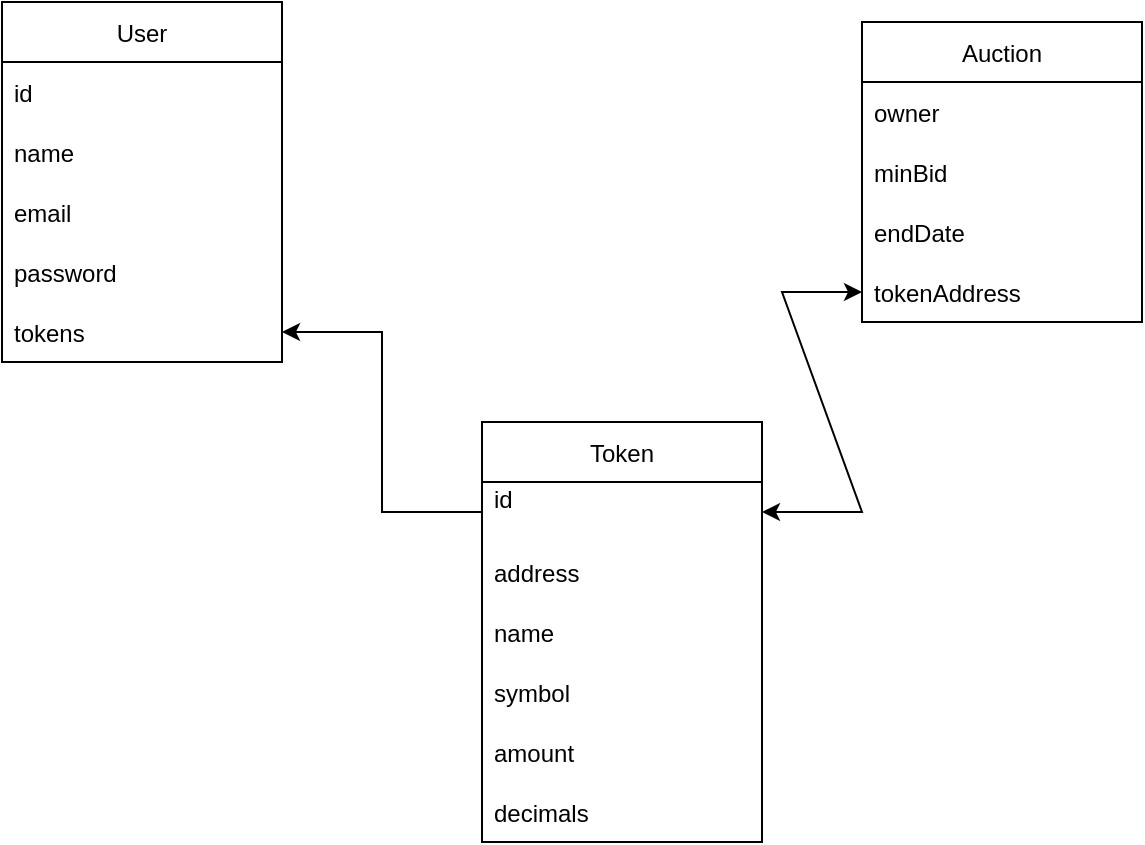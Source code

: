<mxfile version="20.0.1" type="github">
  <diagram id="C5RBs43oDa-KdzZeNtuy" name="Page-1">
    <mxGraphModel dx="673" dy="483" grid="1" gridSize="10" guides="1" tooltips="1" connect="1" arrows="1" fold="1" page="1" pageScale="1" pageWidth="827" pageHeight="1169" math="0" shadow="0">
      <root>
        <mxCell id="WIyWlLk6GJQsqaUBKTNV-0" />
        <mxCell id="WIyWlLk6GJQsqaUBKTNV-1" parent="WIyWlLk6GJQsqaUBKTNV-0" />
        <mxCell id="5jCNoOH-kz062f6Iwcz8-1" value="User" style="swimlane;fontStyle=0;childLayout=stackLayout;horizontal=1;startSize=30;horizontalStack=0;resizeParent=1;resizeParentMax=0;resizeLast=0;collapsible=1;marginBottom=0;" vertex="1" parent="WIyWlLk6GJQsqaUBKTNV-1">
          <mxGeometry x="90" y="100" width="140" height="180" as="geometry" />
        </mxCell>
        <mxCell id="5jCNoOH-kz062f6Iwcz8-2" value="id" style="text;strokeColor=none;fillColor=none;align=left;verticalAlign=middle;spacingLeft=4;spacingRight=4;overflow=hidden;points=[[0,0.5],[1,0.5]];portConstraint=eastwest;rotatable=0;" vertex="1" parent="5jCNoOH-kz062f6Iwcz8-1">
          <mxGeometry y="30" width="140" height="30" as="geometry" />
        </mxCell>
        <mxCell id="5jCNoOH-kz062f6Iwcz8-20" value="name" style="text;strokeColor=none;fillColor=none;align=left;verticalAlign=middle;spacingLeft=4;spacingRight=4;overflow=hidden;points=[[0,0.5],[1,0.5]];portConstraint=eastwest;rotatable=0;" vertex="1" parent="5jCNoOH-kz062f6Iwcz8-1">
          <mxGeometry y="60" width="140" height="30" as="geometry" />
        </mxCell>
        <mxCell id="5jCNoOH-kz062f6Iwcz8-21" value="email" style="text;strokeColor=none;fillColor=none;align=left;verticalAlign=middle;spacingLeft=4;spacingRight=4;overflow=hidden;points=[[0,0.5],[1,0.5]];portConstraint=eastwest;rotatable=0;" vertex="1" parent="5jCNoOH-kz062f6Iwcz8-1">
          <mxGeometry y="90" width="140" height="30" as="geometry" />
        </mxCell>
        <mxCell id="5jCNoOH-kz062f6Iwcz8-3" value="password" style="text;strokeColor=none;fillColor=none;align=left;verticalAlign=middle;spacingLeft=4;spacingRight=4;overflow=hidden;points=[[0,0.5],[1,0.5]];portConstraint=eastwest;rotatable=0;" vertex="1" parent="5jCNoOH-kz062f6Iwcz8-1">
          <mxGeometry y="120" width="140" height="30" as="geometry" />
        </mxCell>
        <mxCell id="5jCNoOH-kz062f6Iwcz8-4" value="tokens" style="text;strokeColor=none;fillColor=none;align=left;verticalAlign=middle;spacingLeft=4;spacingRight=4;overflow=hidden;points=[[0,0.5],[1,0.5]];portConstraint=eastwest;rotatable=0;" vertex="1" parent="5jCNoOH-kz062f6Iwcz8-1">
          <mxGeometry y="150" width="140" height="30" as="geometry" />
        </mxCell>
        <mxCell id="5jCNoOH-kz062f6Iwcz8-5" value="Auction" style="swimlane;fontStyle=0;childLayout=stackLayout;horizontal=1;startSize=30;horizontalStack=0;resizeParent=1;resizeParentMax=0;resizeLast=0;collapsible=1;marginBottom=0;" vertex="1" parent="WIyWlLk6GJQsqaUBKTNV-1">
          <mxGeometry x="520" y="110" width="140" height="150" as="geometry" />
        </mxCell>
        <mxCell id="5jCNoOH-kz062f6Iwcz8-6" value="owner" style="text;strokeColor=none;fillColor=none;align=left;verticalAlign=middle;spacingLeft=4;spacingRight=4;overflow=hidden;points=[[0,0.5],[1,0.5]];portConstraint=eastwest;rotatable=0;" vertex="1" parent="5jCNoOH-kz062f6Iwcz8-5">
          <mxGeometry y="30" width="140" height="30" as="geometry" />
        </mxCell>
        <mxCell id="5jCNoOH-kz062f6Iwcz8-7" value="minBid" style="text;strokeColor=none;fillColor=none;align=left;verticalAlign=middle;spacingLeft=4;spacingRight=4;overflow=hidden;points=[[0,0.5],[1,0.5]];portConstraint=eastwest;rotatable=0;" vertex="1" parent="5jCNoOH-kz062f6Iwcz8-5">
          <mxGeometry y="60" width="140" height="30" as="geometry" />
        </mxCell>
        <mxCell id="5jCNoOH-kz062f6Iwcz8-17" value="endDate" style="text;strokeColor=none;fillColor=none;align=left;verticalAlign=middle;spacingLeft=4;spacingRight=4;overflow=hidden;points=[[0,0.5],[1,0.5]];portConstraint=eastwest;rotatable=0;" vertex="1" parent="5jCNoOH-kz062f6Iwcz8-5">
          <mxGeometry y="90" width="140" height="30" as="geometry" />
        </mxCell>
        <mxCell id="5jCNoOH-kz062f6Iwcz8-8" value="tokenAddress" style="text;strokeColor=none;fillColor=none;align=left;verticalAlign=middle;spacingLeft=4;spacingRight=4;overflow=hidden;points=[[0,0.5],[1,0.5]];portConstraint=eastwest;rotatable=0;" vertex="1" parent="5jCNoOH-kz062f6Iwcz8-5">
          <mxGeometry y="120" width="140" height="30" as="geometry" />
        </mxCell>
        <mxCell id="5jCNoOH-kz062f6Iwcz8-9" value="Token" style="swimlane;fontStyle=0;childLayout=stackLayout;horizontal=1;startSize=30;horizontalStack=0;resizeParent=1;resizeParentMax=0;resizeLast=0;collapsible=1;marginBottom=0;" vertex="1" parent="WIyWlLk6GJQsqaUBKTNV-1">
          <mxGeometry x="330" y="310" width="140" height="210" as="geometry" />
        </mxCell>
        <mxCell id="5jCNoOH-kz062f6Iwcz8-18" value="id&#xa;" style="text;strokeColor=none;fillColor=none;align=left;verticalAlign=middle;spacingLeft=4;spacingRight=4;overflow=hidden;points=[[0,0.5],[1,0.5]];portConstraint=eastwest;rotatable=0;" vertex="1" parent="5jCNoOH-kz062f6Iwcz8-9">
          <mxGeometry y="30" width="140" height="30" as="geometry" />
        </mxCell>
        <mxCell id="5jCNoOH-kz062f6Iwcz8-19" value="address" style="text;strokeColor=none;fillColor=none;align=left;verticalAlign=middle;spacingLeft=4;spacingRight=4;overflow=hidden;points=[[0,0.5],[1,0.5]];portConstraint=eastwest;rotatable=0;" vertex="1" parent="5jCNoOH-kz062f6Iwcz8-9">
          <mxGeometry y="60" width="140" height="30" as="geometry" />
        </mxCell>
        <mxCell id="5jCNoOH-kz062f6Iwcz8-10" value="name" style="text;strokeColor=none;fillColor=none;align=left;verticalAlign=middle;spacingLeft=4;spacingRight=4;overflow=hidden;points=[[0,0.5],[1,0.5]];portConstraint=eastwest;rotatable=0;" vertex="1" parent="5jCNoOH-kz062f6Iwcz8-9">
          <mxGeometry y="90" width="140" height="30" as="geometry" />
        </mxCell>
        <mxCell id="5jCNoOH-kz062f6Iwcz8-11" value="symbol" style="text;strokeColor=none;fillColor=none;align=left;verticalAlign=middle;spacingLeft=4;spacingRight=4;overflow=hidden;points=[[0,0.5],[1,0.5]];portConstraint=eastwest;rotatable=0;" vertex="1" parent="5jCNoOH-kz062f6Iwcz8-9">
          <mxGeometry y="120" width="140" height="30" as="geometry" />
        </mxCell>
        <mxCell id="5jCNoOH-kz062f6Iwcz8-15" value="amount" style="text;strokeColor=none;fillColor=none;align=left;verticalAlign=middle;spacingLeft=4;spacingRight=4;overflow=hidden;points=[[0,0.5],[1,0.5]];portConstraint=eastwest;rotatable=0;" vertex="1" parent="5jCNoOH-kz062f6Iwcz8-9">
          <mxGeometry y="150" width="140" height="30" as="geometry" />
        </mxCell>
        <mxCell id="5jCNoOH-kz062f6Iwcz8-12" value="decimals" style="text;strokeColor=none;fillColor=none;align=left;verticalAlign=middle;spacingLeft=4;spacingRight=4;overflow=hidden;points=[[0,0.5],[1,0.5]];portConstraint=eastwest;rotatable=0;" vertex="1" parent="5jCNoOH-kz062f6Iwcz8-9">
          <mxGeometry y="180" width="140" height="30" as="geometry" />
        </mxCell>
        <mxCell id="5jCNoOH-kz062f6Iwcz8-23" style="edgeStyle=orthogonalEdgeStyle;rounded=0;orthogonalLoop=1;jettySize=auto;html=1;exitX=0;exitY=0.5;exitDx=0;exitDy=0;" edge="1" parent="WIyWlLk6GJQsqaUBKTNV-1" source="5jCNoOH-kz062f6Iwcz8-18" target="5jCNoOH-kz062f6Iwcz8-4">
          <mxGeometry relative="1" as="geometry" />
        </mxCell>
        <mxCell id="5jCNoOH-kz062f6Iwcz8-25" value="" style="endArrow=classic;startArrow=classic;html=1;rounded=0;entryX=0;entryY=0.5;entryDx=0;entryDy=0;exitX=1;exitY=0.5;exitDx=0;exitDy=0;" edge="1" parent="WIyWlLk6GJQsqaUBKTNV-1" source="5jCNoOH-kz062f6Iwcz8-18" target="5jCNoOH-kz062f6Iwcz8-8">
          <mxGeometry width="50" height="50" relative="1" as="geometry">
            <mxPoint x="470" y="360" as="sourcePoint" />
            <mxPoint x="520" y="310" as="targetPoint" />
            <Array as="points">
              <mxPoint x="520" y="355" />
              <mxPoint x="480" y="245" />
            </Array>
          </mxGeometry>
        </mxCell>
      </root>
    </mxGraphModel>
  </diagram>
</mxfile>
